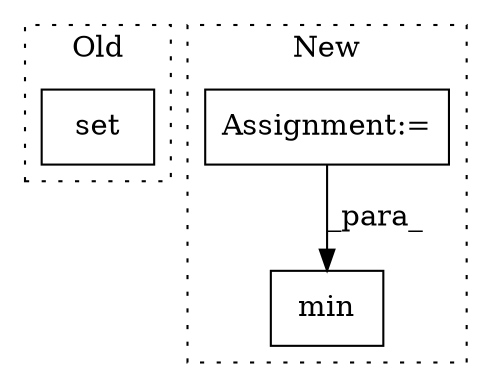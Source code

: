 digraph G {
subgraph cluster0 {
1 [label="set" a="32" s="960,977" l="4,1" shape="box"];
label = "Old";
style="dotted";
}
subgraph cluster1 {
2 [label="min" a="32" s="1677,1701" l="4,1" shape="box"];
3 [label="Assignment:=" a="7" s="807" l="1" shape="box"];
label = "New";
style="dotted";
}
3 -> 2 [label="_para_"];
}